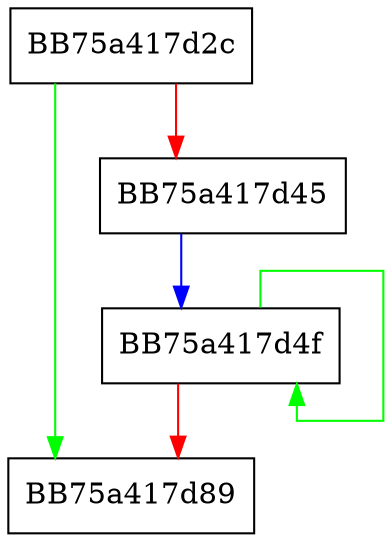 digraph CRCStringW {
  node [shape="box"];
  graph [splines=ortho];
  BB75a417d2c -> BB75a417d89 [color="green"];
  BB75a417d2c -> BB75a417d45 [color="red"];
  BB75a417d45 -> BB75a417d4f [color="blue"];
  BB75a417d4f -> BB75a417d4f [color="green"];
  BB75a417d4f -> BB75a417d89 [color="red"];
}